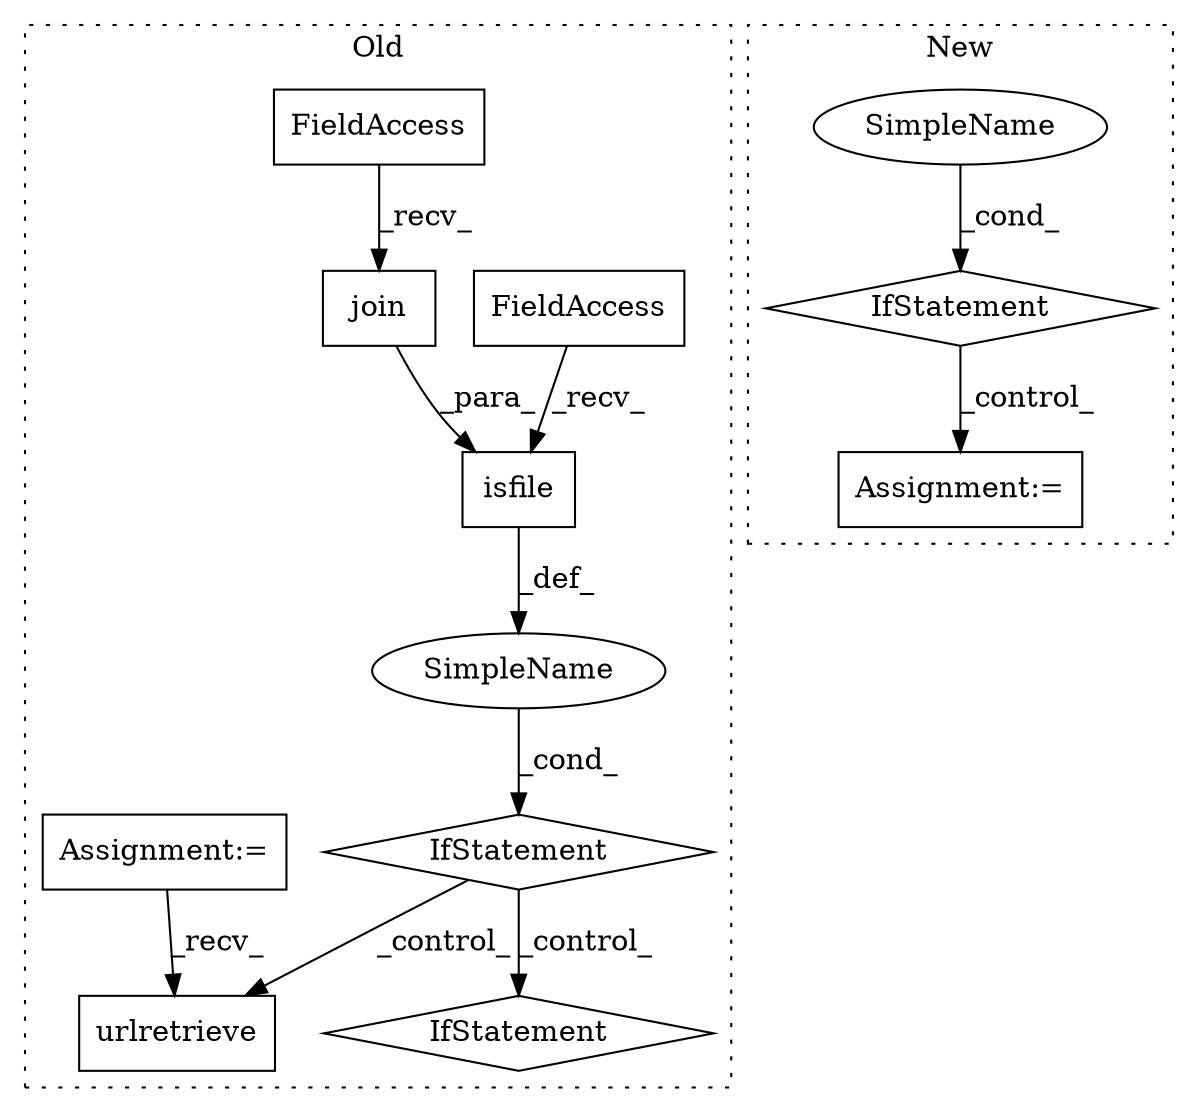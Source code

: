 digraph G {
subgraph cluster0 {
1 [label="urlretrieve" a="32" s="3526,3565" l="12,1" shape="box"];
5 [label="IfStatement" a="25" s="3100,3178" l="4,2" shape="diamond"];
6 [label="SimpleName" a="42" s="" l="" shape="ellipse"];
7 [label="IfStatement" a="25" s="3206,3235" l="4,2" shape="diamond"];
8 [label="isfile" a="32" s="3136,3177" l="7,1" shape="box"];
9 [label="FieldAccess" a="22" s="3128" l="7" shape="box"];
10 [label="join" a="32" s="3151,3176" l="5,1" shape="box"];
11 [label="FieldAccess" a="22" s="3143" l="7" shape="box"];
12 [label="Assignment:=" a="7" s="3069" l="6" shape="box"];
label = "Old";
style="dotted";
}
subgraph cluster1 {
2 [label="IfStatement" a="25" s="5132,5187" l="4,2" shape="diamond"];
3 [label="Assignment:=" a="7" s="5197,5278" l="57,2" shape="box"];
4 [label="SimpleName" a="42" s="" l="" shape="ellipse"];
label = "New";
style="dotted";
}
2 -> 3 [label="_control_"];
4 -> 2 [label="_cond_"];
5 -> 1 [label="_control_"];
5 -> 7 [label="_control_"];
6 -> 5 [label="_cond_"];
8 -> 6 [label="_def_"];
9 -> 8 [label="_recv_"];
10 -> 8 [label="_para_"];
11 -> 10 [label="_recv_"];
12 -> 1 [label="_recv_"];
}